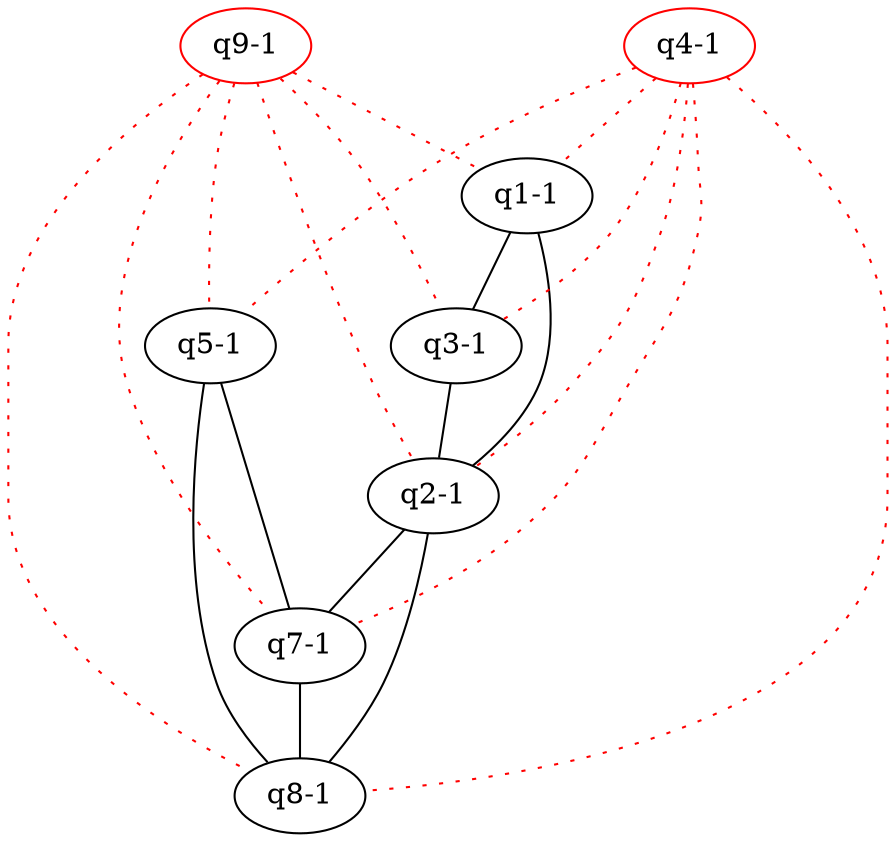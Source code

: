 graph keygraph {
graph [size="10,10"]
"q8-1" [color="black"]
"q5-1" [color="black"]
"q2-1" [color="black"]
"q1-1" [color="black"]
"q7-1" [color="black"]
"q3-1" [color="black"]
"q9-1" [color="red"]
"q4-1" [color="red"]
"q1-1"--"q3-1"
"q2-1"--"q7-1"
"q2-1"--"q8-1"
"q1-1"--"q2-1"
"q3-1"--"q2-1"
"q5-1"--"q7-1"
"q5-1"--"q8-1"
"q7-1"--"q8-1"
"q9-1"--"q3-1" [color="red", style="dotted"]
"q4-1"--"q8-1" [color="red", style="dotted"]
"q4-1"--"q5-1" [color="red", style="dotted"]
"q4-1"--"q2-1" [color="red", style="dotted"]
"q4-1"--"q1-1" [color="red", style="dotted"]
"q4-1"--"q7-1" [color="red", style="dotted"]
"q4-1"--"q3-1" [color="red", style="dotted"]
"q9-1"--"q5-1" [color="red", style="dotted"]
"q9-1"--"q2-1" [color="red", style="dotted"]
"q9-1"--"q1-1" [color="red", style="dotted"]
"q9-1"--"q8-1" [color="red", style="dotted"]
"q9-1"--"q7-1" [color="red", style="dotted"]
}